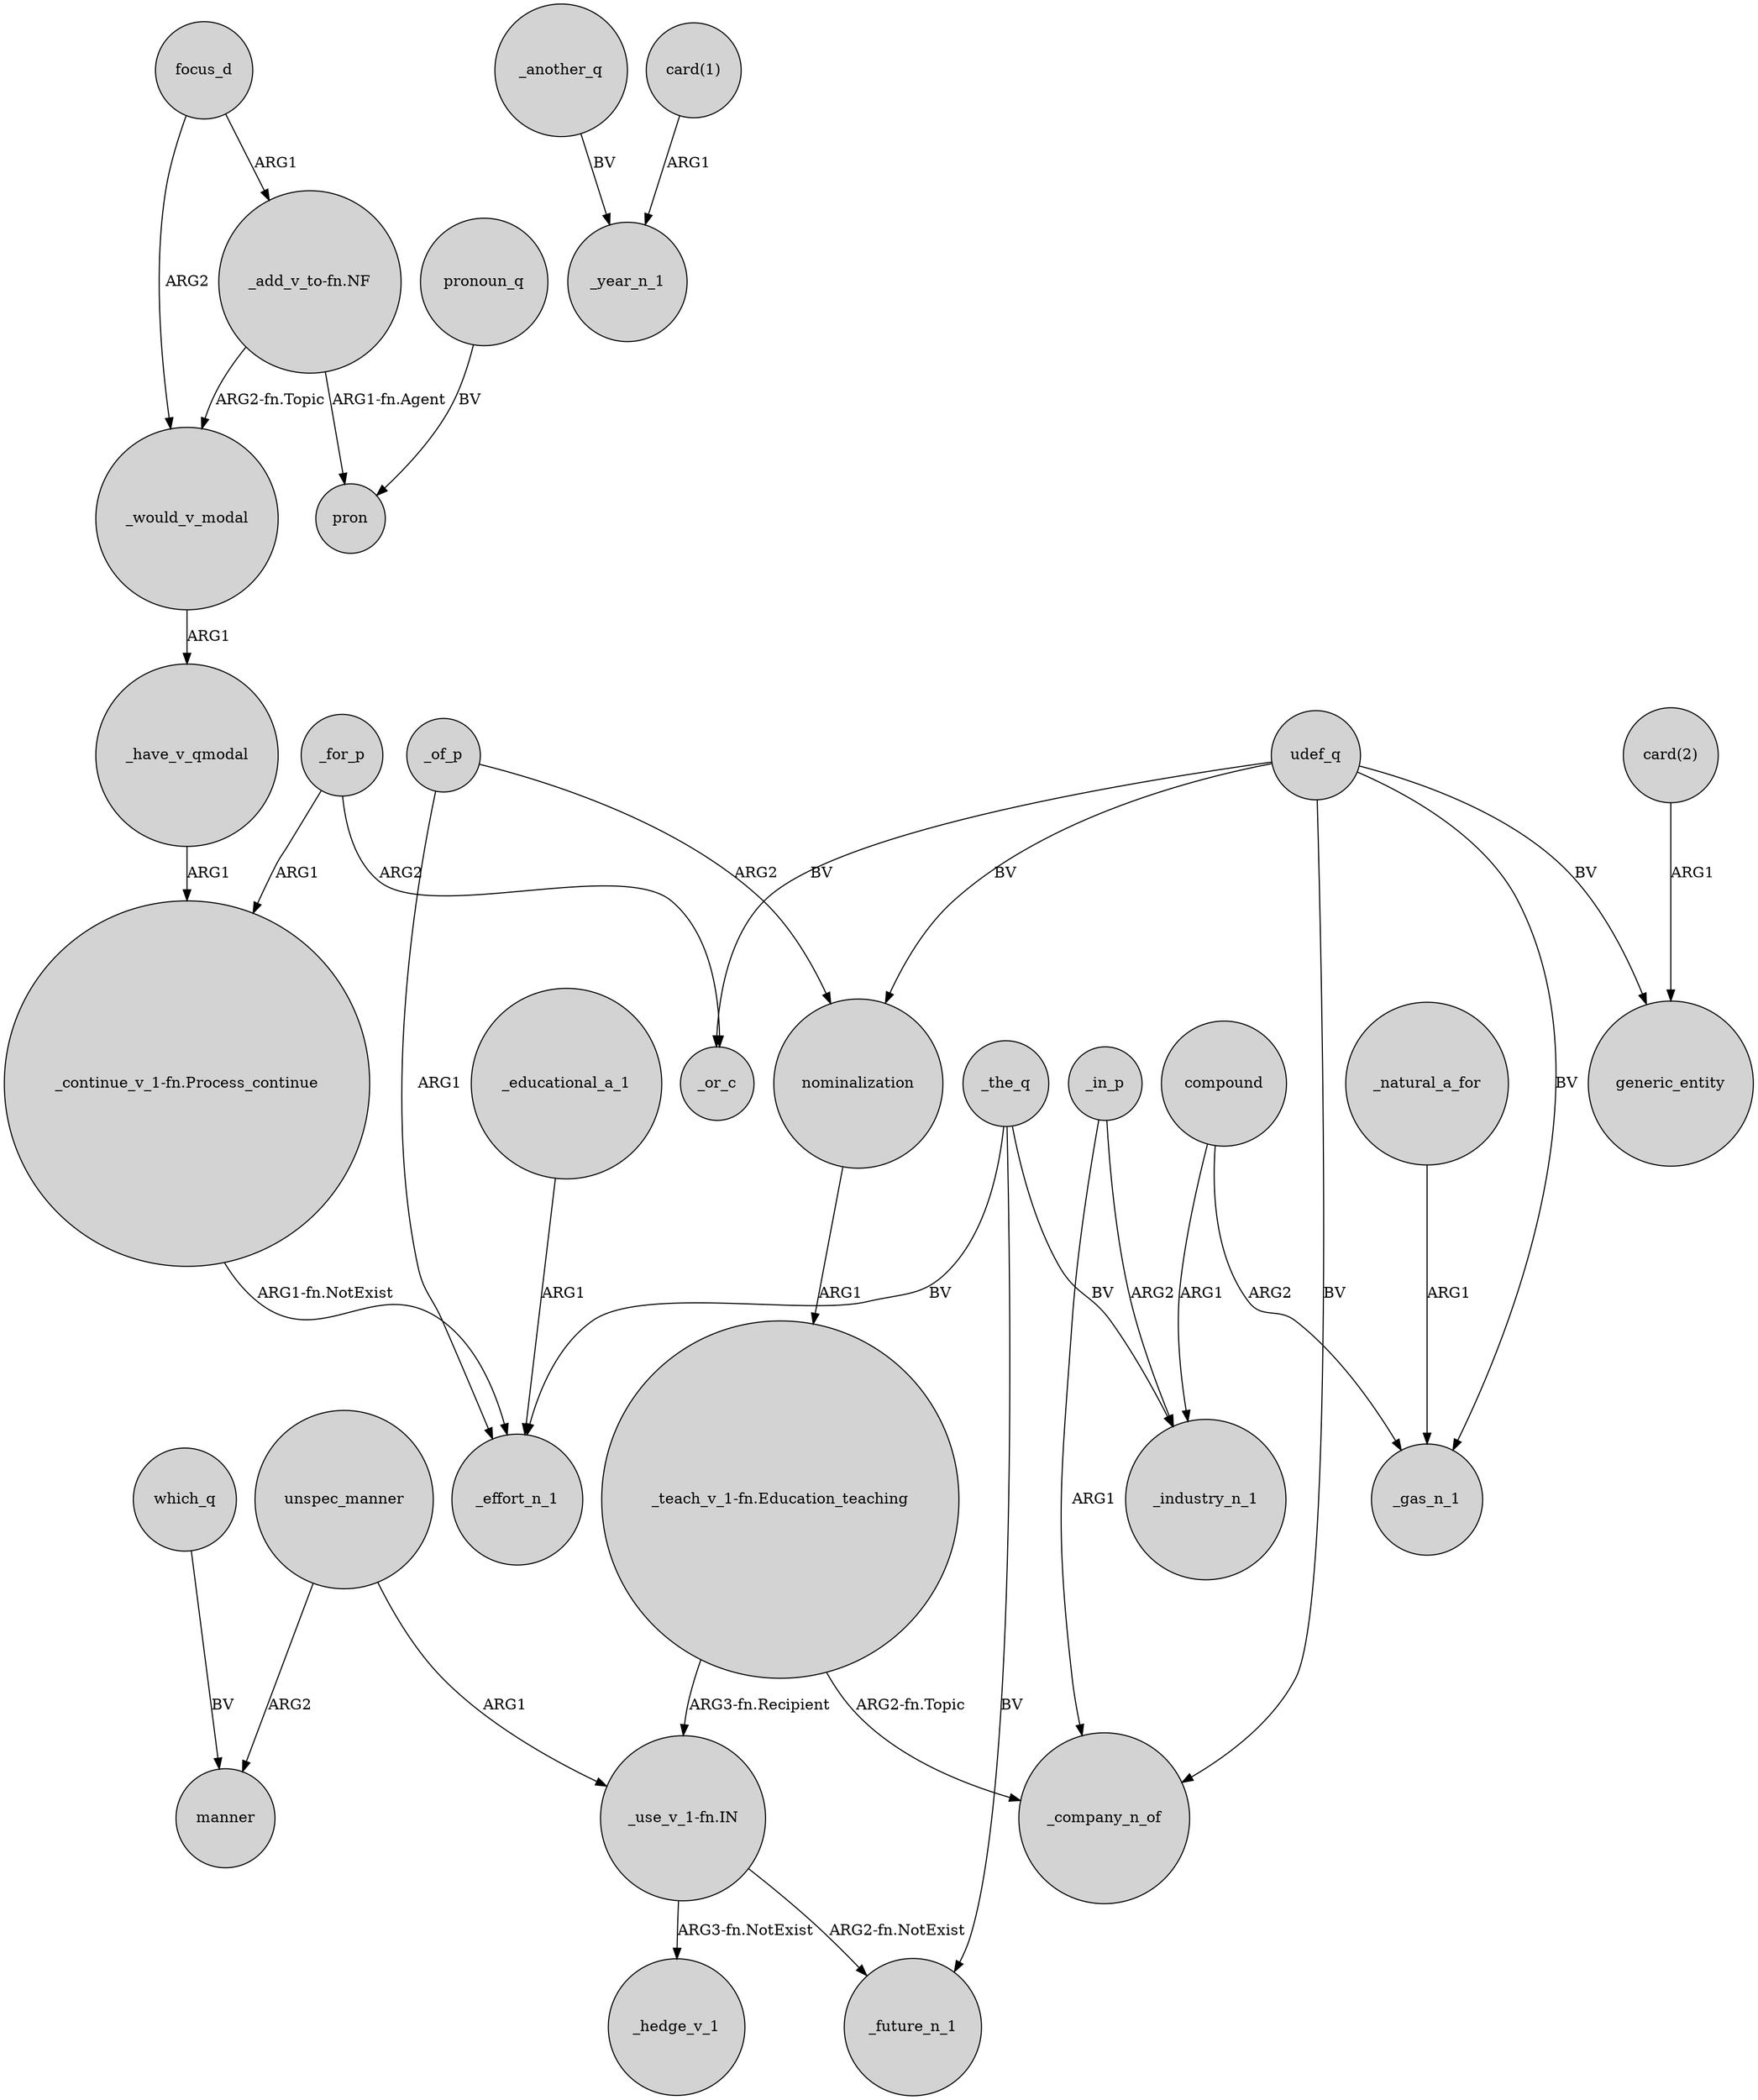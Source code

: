 digraph {
	node [shape=circle style=filled]
	"_teach_v_1-fn.Education_teaching" -> "_use_v_1-fn.IN" [label="ARG3-fn.Recipient"]
	"_add_v_to-fn.NF" -> _would_v_modal [label="ARG2-fn.Topic"]
	focus_d -> _would_v_modal [label=ARG2]
	_have_v_qmodal -> "_continue_v_1-fn.Process_continue" [label=ARG1]
	_of_p -> _effort_n_1 [label=ARG1]
	udef_q -> generic_entity [label=BV]
	nominalization -> "_teach_v_1-fn.Education_teaching" [label=ARG1]
	_educational_a_1 -> _effort_n_1 [label=ARG1]
	_the_q -> _effort_n_1 [label=BV]
	_for_p -> "_continue_v_1-fn.Process_continue" [label=ARG1]
	"_use_v_1-fn.IN" -> _future_n_1 [label="ARG2-fn.NotExist"]
	"_continue_v_1-fn.Process_continue" -> _effort_n_1 [label="ARG1-fn.NotExist"]
	_in_p -> _industry_n_1 [label=ARG2]
	compound -> _industry_n_1 [label=ARG1]
	compound -> _gas_n_1 [label=ARG2]
	which_q -> manner [label=BV]
	_the_q -> _industry_n_1 [label=BV]
	udef_q -> _or_c [label=BV]
	_another_q -> _year_n_1 [label=BV]
	pronoun_q -> pron [label=BV]
	"_use_v_1-fn.IN" -> _hedge_v_1 [label="ARG3-fn.NotExist"]
	_of_p -> nominalization [label=ARG2]
	udef_q -> _gas_n_1 [label=BV]
	udef_q -> nominalization [label=BV]
	"_add_v_to-fn.NF" -> pron [label="ARG1-fn.Agent"]
	_natural_a_for -> _gas_n_1 [label=ARG1]
	"card(1)" -> _year_n_1 [label=ARG1]
	focus_d -> "_add_v_to-fn.NF" [label=ARG1]
	unspec_manner -> "_use_v_1-fn.IN" [label=ARG1]
	udef_q -> _company_n_of [label=BV]
	_in_p -> _company_n_of [label=ARG1]
	unspec_manner -> manner [label=ARG2]
	"card(2)" -> generic_entity [label=ARG1]
	"_teach_v_1-fn.Education_teaching" -> _company_n_of [label="ARG2-fn.Topic"]
	_the_q -> _future_n_1 [label=BV]
	_would_v_modal -> _have_v_qmodal [label=ARG1]
	_for_p -> _or_c [label=ARG2]
}
